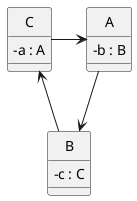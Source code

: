@startuml
skinparam classAttributeIconSize 0
hide circle

class A {
 - b : B
}
class B {
 - c : C
}
class C {
 - a : A
}

A --> B
B --> C
C -> A

@enduml
